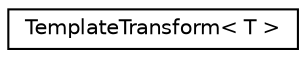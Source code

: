 digraph "Graphical Class Hierarchy"
{
  edge [fontname="Helvetica",fontsize="10",labelfontname="Helvetica",labelfontsize="10"];
  node [fontname="Helvetica",fontsize="10",shape=record];
  rankdir="LR";
  Node1 [label="TemplateTransform\< T \>",height=0.2,width=0.4,color="black", fillcolor="white", style="filled",URL="$class_template_transform.html"];
}
